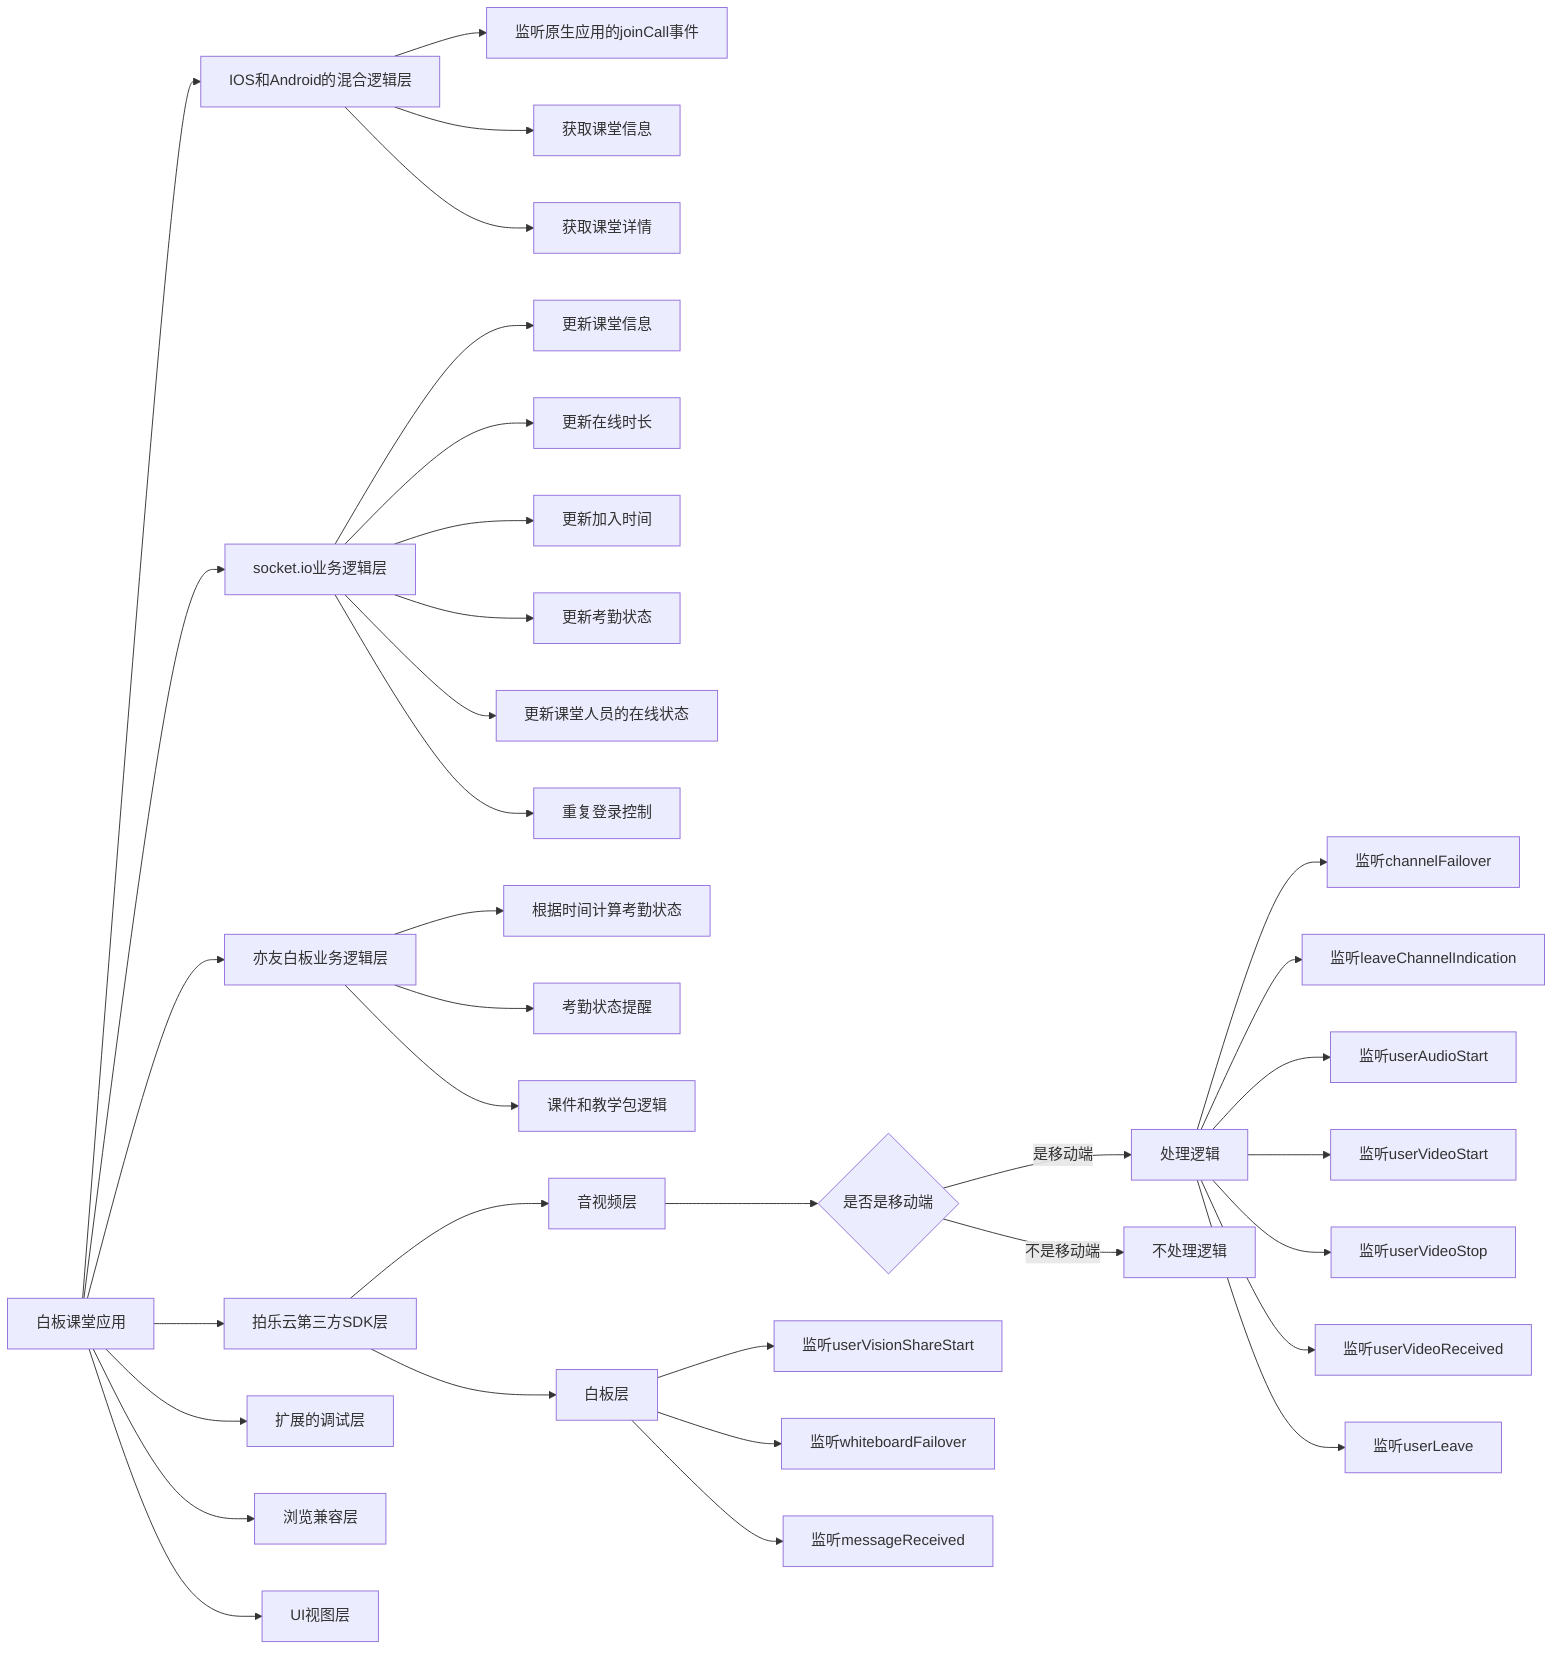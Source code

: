graph LR;
Application[白板课堂应用] --> HybridApplication[IOS和Android的混合逻辑层] --> 监听原生应用的joinCall事件 & 获取课堂信息 & 获取课堂详情
Application[白板课堂应用] --> SocketApplication[socket.io业务逻辑层] --> 更新课堂信息 & 更新在线时长 & 更新加入时间 & 更新考勤状态 & 更新课堂人员的在线状态 & 重复登录控制
Application[白板课堂应用] --> YiYouAppliction[亦友白板业务逻辑层] --> 根据时间计算考勤状态 & 考勤状态提醒 & 课件和教学包逻辑
Application[白板课堂应用] --> PanoApplication[拍乐云第三方SDK层]
PanoApplication --> useRtcEngine[音视频层]
useRtcEngine --> startUseWhiteBoard{是否是移动端} --> |是移动端|处理逻辑 --> 监听channelFailover & 监听leaveChannelIndication & 监听userAudioStart & 监听userVideoStart & 监听userVideoStop & 监听userVideoReceived  & 监听userLeave
PanoApplication --> useWhiteBoard[白板层]
useWhiteBoard --> 监听userVisionShareStart & 监听whiteboardFailover & 监听messageReceived
startUseWhiteBoard{是否是移动端} --> |不是移动端|不处理逻辑
Application[白板课堂应用] --> DebugApplication[扩展的调试层]
Application[白板课堂应用] --> JoinClass[浏览兼容层]
Application[白板课堂应用] --> UIViewRender[UI视图层]